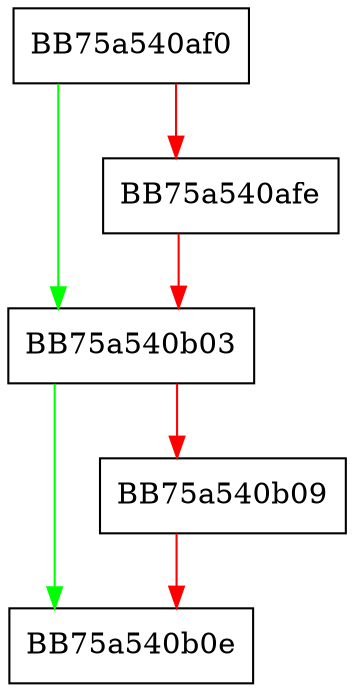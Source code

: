 digraph Rpf_MpContainerCloseObject {
  node [shape="box"];
  graph [splines=ortho];
  BB75a540af0 -> BB75a540b03 [color="green"];
  BB75a540af0 -> BB75a540afe [color="red"];
  BB75a540afe -> BB75a540b03 [color="red"];
  BB75a540b03 -> BB75a540b0e [color="green"];
  BB75a540b03 -> BB75a540b09 [color="red"];
  BB75a540b09 -> BB75a540b0e [color="red"];
}